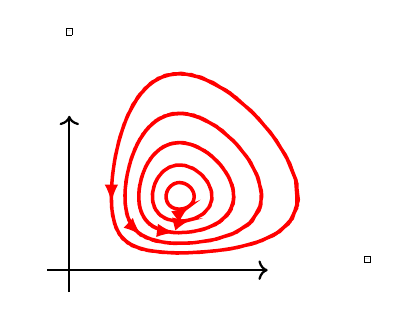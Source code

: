 \tikzset{
xmin/.store in=\xmin, xmin/.default=-3, xmin=-3,
xmax/.store in=\xmax, xmax/.default=3, xmax=3,
ymin/.store in=\ymin, ymin/.default=-3, ymin=-3,
ymax/.store in=\ymax, ymax/.default=3, ymax=3,
}
\newcommand {\axes}[1][opacity=1] {
    \draw[thick, ->, #1] (\xmin,0) -- (\xmax,0);
    \draw[thick, ->, #1] (0,\ymin) -- (0,\ymax);
}
\begin{tikzpicture}[x=4cm, y=4cm, xmin=-.1,xmax=.9,ymin=-.1,ymax=.7, scale=0.7]

    \axes
    % la lapin (axe des x)
    \pgfdeclareimage{lapin}{lapin};
    \node[left, scale=0.08] at (1.37,0.049) {\pgfuseimage{lapin}};
    % le loup (axe des y)
    \pgfdeclareimage{loup}{loup};
    \node[below, scale=0.08] at (0,1.1) {\pgfuseimage{loup}};

    % ------------------------------------------------------
    % a=1 b=2 c=3 d=4
    \begin{scope}[red, very thick]
        % fixed point
        %\filldraw[red] (2,3/4) circle(0.1pt);
        % y_0 = (0.25 , 0.667)
        \draw[->,>=latex] plot coordinates { (0.25,0.667) (0.224,0.584) (0.205,0.495) (0.194,0.41) (0.19,0.331) (0.195,0.258) (0.211,0.193) (0.239,0.147) (0.285,0.111) (0.355,0.089) (0.466,0.078) (0.578,0.08) (0.711,0.093) (0.831,0.119) (0.926,0.157) (0.994,0.21) (1.032,0.282) (1.033,0.391) (1.0,0.484) (0.939,0.589) (0.858,0.689) (0.756,0.783) (0.652,0.851) (0.554,0.887) (0.473,0.891) (0.403,0.87) (0.343,0.824) (0.288,0.75) (0.248,0.66) (0.221,0.57) (0.203,0.482) (0.193,0.398) (0.19,0.32) (0.196,0.249) (0.214,0.187) (0.243,0.142) (0.293,0.108) (0.367,0.087) (0.487,0.077) (0.599,0.081) (0.731,0.096) (0.847,0.124) (0.937,0.164) (1.001,0.219) (1.035,0.295) (1.026,0.415) (0.987,0.51) (0.921,0.613) (0.836,0.712) (0.728,0.805) (0.607,0.871) (0.516,0.892) (0.441,0.885) (0.376,0.853) (0.318,0.795) (0.266,0.705) (0.233,0.615) (0.211,0.526) (0.197,0.44) (0.191,0.358) (0.192,0.283) (0.204,0.216) (0.226,0.164) (0.264,0.124) (0.324,0.096) (0.415,0.081) (0.524,0.078) (0.661,0.087) (0.761,0.102) (0.868,0.132) (0.953,0.174) (1.011,0.233) (1.038,0.314) (1.029,0.405) (0.982,0.519) (0.913,0.624) (0.826,0.722) (0.714,0.814) (0.598,0.875) (0.509,0.893) (0.434,0.883) (0.37,0.848) (0.313,0.788) (0.263,0.698) (0.231,0.608) (0.209,0.519) (0.196,0.433) (0.191,0.352) (0.193,0.278) (0.205,0.211) (0.229,0.16) (0.268,0.122) (0.33,0.095) (0.424,0.08) (0.534,0.078) (0.669,0.088) (0.769,0.104) (0.874,0.134) (0.957,0.177) (1.013,0.237) (1.039,0.32) (1.028,0.41) (0.98,0.523) (0.91,0.628) (0.822,0.725) (0.709,0.817) (0.594,0.876) (0.506,0.893) (0.432,0.882) (0.368,0.847) (0.311,0.786) (0.262,0.696) (0.23,0.606) (0.209,0.517) (0.196,0.431) (0.191,0.35) (0.191,0.308) };
        % y_0 = (0.3 , 0.556)
        \draw[->,>=latex] plot coordinates { (0.3,0.556) (0.28,0.503) (0.262,0.431) (0.253,0.363) (0.253,0.301) (0.263,0.246) (0.285,0.198) (0.325,0.159) (0.397,0.131) (0.476,0.121) (0.573,0.125) (0.67,0.141) (0.759,0.172) (0.83,0.223) (0.869,0.298) (0.871,0.362) (0.848,0.439) (0.805,0.515) (0.744,0.588) (0.658,0.658) (0.565,0.703) (0.494,0.712) (0.431,0.699) (0.379,0.667) (0.334,0.617) (0.297,0.549) (0.272,0.475) (0.257,0.405) (0.252,0.339) (0.256,0.28) (0.27,0.227) (0.298,0.182) (0.348,0.147) (0.437,0.124) (0.541,0.122) (0.64,0.134) (0.733,0.161) (0.811,0.205) (0.861,0.271) (0.873,0.334) (0.859,0.411) (0.823,0.488) (0.768,0.562) (0.693,0.634) (0.614,0.683) (0.536,0.709) (0.468,0.71) (0.41,0.689) (0.36,0.649) (0.319,0.593) (0.285,0.518) (0.265,0.445) (0.254,0.377) (0.253,0.314) (0.26,0.257) (0.279,0.208) (0.315,0.167) (0.378,0.136) (0.456,0.122) (0.554,0.123) (0.651,0.137) (0.743,0.165) (0.818,0.211) (0.865,0.281) (0.873,0.344) (0.856,0.421) (0.817,0.498) (0.759,0.572) (0.681,0.642) (0.604,0.688) (0.527,0.71) (0.46,0.708) (0.403,0.685) (0.355,0.643) (0.315,0.585) (0.281,0.507) (0.263,0.435) (0.254,0.368) (0.253,0.305) (0.262,0.25) (0.283,0.201) (0.322,0.161) (0.391,0.132) (0.469,0.122) (0.566,0.124) (0.663,0.14) (0.753,0.17) (0.826,0.219) (0.868,0.292) (0.872,0.356) (0.851,0.433) (0.809,0.509) (0.749,0.582) (0.667,0.653) (0.59,0.694) (0.515,0.712) (0.45,0.705) (0.394,0.679) (0.347,0.634) (0.308,0.573) (0.278,0.496) (0.261,0.425) (0.253,0.358) (0.254,0.297) (0.265,0.242) (0.288,0.195) (0.326,0.159) };
        % y_0 = (0.35 , 0.476)
        \draw[->,>=latex] plot coordinates { (0.35,0.476) (0.336,0.444) (0.319,0.384) (0.315,0.331) (0.32,0.283) (0.336,0.243) (0.363,0.209) (0.406,0.185) (0.464,0.171) (0.53,0.171) (0.599,0.182) (0.664,0.207) (0.716,0.248) (0.744,0.302) (0.745,0.357) (0.728,0.413) (0.695,0.467) (0.644,0.52) (0.583,0.559) (0.524,0.578) (0.473,0.577) (0.427,0.561) (0.387,0.529) (0.355,0.486) (0.332,0.434) (0.318,0.375) (0.315,0.323) (0.322,0.276) (0.339,0.237) (0.369,0.205) (0.414,0.182) (0.474,0.17) (0.541,0.172) (0.61,0.185) (0.673,0.213) (0.722,0.256) (0.745,0.31) (0.744,0.366) (0.724,0.421) (0.688,0.476) (0.635,0.527) (0.572,0.564) (0.515,0.579) (0.465,0.575) (0.42,0.556) (0.382,0.523) (0.351,0.478) (0.329,0.425) (0.316,0.366) (0.315,0.315) (0.324,0.269) (0.343,0.231) (0.375,0.2) (0.423,0.179) (0.484,0.17) (0.552,0.173) (0.62,0.189) (0.682,0.218) (0.728,0.265) (0.746,0.32) (0.742,0.375) (0.719,0.431) (0.68,0.485) (0.626,0.534) (0.561,0.568) (0.506,0.579) (0.457,0.573) (0.413,0.551) (0.376,0.516) (0.346,0.469) (0.326,0.415) (0.316,0.357) (0.316,0.307) (0.326,0.263) (0.348,0.225) (0.382,0.196) (0.433,0.176) (0.496,0.169) (0.564,0.175) (0.631,0.193) (0.691,0.225) (0.734,0.275) (0.747,0.33) (0.739,0.386) (0.713,0.441) (0.671,0.495) (0.614,0.542) (0.548,0.572) (0.494,0.579) (0.446,0.569) (0.404,0.544) (0.368,0.506) (0.341,0.457) (0.323,0.401) (0.315,0.346) (0.317,0.296) (0.33,0.254) (0.354,0.218) (0.392,0.191) (0.447,0.174) (0.478,0.17) };
        % y_0 = (0.4 , 0.417)
        \draw[->,>=latex] plot coordinates { (0.4,0.417) (0.388,0.393) (0.378,0.355) (0.378,0.318) (0.386,0.284) (0.405,0.256) (0.434,0.235) (0.471,0.224) (0.514,0.222) (0.56,0.231) (0.603,0.252) (0.632,0.282) (0.646,0.316) (0.646,0.353) (0.632,0.391) (0.606,0.428) (0.571,0.456) (0.529,0.474) (0.492,0.477) (0.458,0.469) (0.429,0.451) (0.404,0.423) (0.387,0.388) (0.378,0.351) (0.378,0.314) (0.388,0.281) (0.408,0.253) (0.437,0.234) (0.475,0.223) (0.519,0.222) (0.564,0.232) (0.606,0.254) (0.634,0.285) (0.647,0.32) (0.645,0.357) (0.63,0.395) (0.603,0.431) (0.567,0.458) (0.525,0.475) (0.488,0.477) (0.455,0.468) (0.426,0.449) (0.402,0.419) (0.385,0.384) (0.377,0.347) (0.379,0.311) (0.39,0.278) (0.411,0.251) (0.441,0.232) (0.48,0.223) (0.524,0.223) (0.569,0.234) (0.61,0.257) (0.636,0.288) (0.647,0.324) (0.644,0.361) (0.628,0.399) (0.599,0.434) (0.563,0.461) (0.521,0.476) (0.485,0.477) (0.452,0.466) (0.423,0.446) (0.4,0.416) (0.384,0.381) (0.377,0.344) (0.379,0.307) (0.391,0.275) (0.413,0.249) (0.445,0.231) (0.484,0.222) (0.528,0.224) (0.574,0.236) (0.613,0.26) (0.638,0.291) (0.647,0.327) (0.643,0.365) (0.626,0.403) (0.596,0.437) (0.559,0.463) (0.518,0.476) (0.482,0.476) (0.45,0.465) (0.421,0.444) (0.398,0.413) (0.383,0.378) (0.377,0.341) (0.38,0.304) (0.393,0.272) (0.415,0.247) (0.447,0.23) (0.487,0.222) (0.532,0.224) (0.552,0.229) };
        % y_0 = (0.45 , 0.37)
        \draw[->,>=latex] plot coordinates { (0.45,0.37) (0.442,0.355) (0.439,0.334) (0.442,0.315) (0.451,0.298) (0.466,0.285) (0.486,0.278) (0.509,0.277) (0.532,0.283) (0.55,0.296) (0.563,0.313) (0.567,0.332) (0.563,0.354) (0.552,0.373) (0.534,0.388) (0.513,0.396) (0.492,0.397) (0.473,0.391) (0.457,0.379) (0.445,0.362) (0.439,0.342) (0.44,0.322) (0.446,0.304) (0.459,0.29) (0.477,0.28) (0.5,0.276) (0.523,0.28) (0.544,0.29) (0.559,0.305) (0.566,0.324) (0.566,0.345) (0.557,0.366) (0.542,0.382) (0.522,0.394) (0.5,0.398) (0.48,0.394) (0.463,0.384) (0.449,0.369) (0.441,0.35) (0.439,0.329) (0.443,0.31) (0.454,0.294) (0.47,0.283) (0.491,0.277) (0.515,0.278) (0.537,0.286) (0.554,0.299) (0.564,0.317) (0.567,0.338) (0.561,0.359) (0.548,0.377) (0.529,0.39) (0.507,0.397) (0.487,0.396) (0.469,0.388) (0.454,0.375) (0.443,0.357) (0.439,0.337) (0.441,0.317) (0.449,0.3) (0.464,0.286) (0.483,0.278) (0.506,0.277) (0.529,0.282) (0.548,0.294) (0.561,0.31) (0.567,0.33) (0.564,0.351) (0.553,0.371) (0.537,0.386) (0.516,0.395) (0.495,0.397) (0.475,0.392) (0.459,0.381) (0.447,0.365) (0.44,0.345) (0.439,0.325) (0.445,0.306) (0.457,0.291) (0.475,0.281) (0.497,0.277) (0.52,0.279) (0.541,0.288) (0.545,0.291) };
    \end{scope}

\end{tikzpicture}



